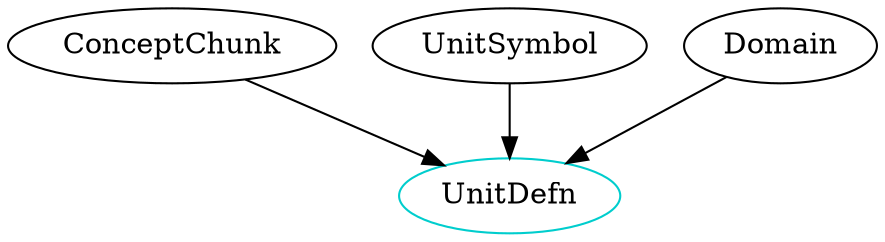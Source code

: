 digraph unitdefn {
	/* relationships between independent and dependent components */
	ConceptChunk -> UnitDefn;
    UnitSymbol -> UnitDefn;
    Domain -> UnitDefn;
    
	/* definitions for each type component */
	UnitDefn 	    [shape=oval, color=cyan3, label="UnitDefn"];
    //UnitDefnDomain  [shape=oval, color=cyan3, label="Domain ([UID])"];

}

/* dot -Tpng sample.dot -o sample.png */
